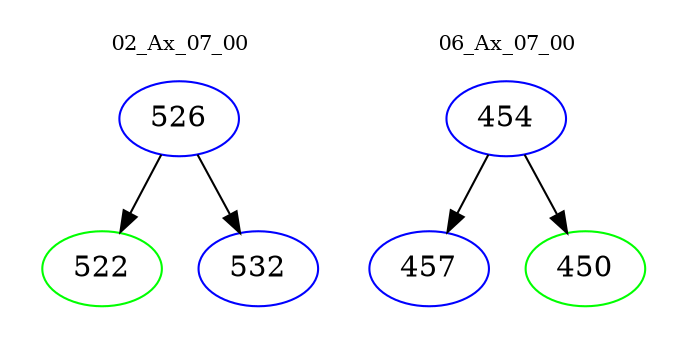 digraph{
subgraph cluster_0 {
color = white
label = "02_Ax_07_00";
fontsize=10;
T0_526 [label="526", color="blue"]
T0_526 -> T0_522 [color="black"]
T0_522 [label="522", color="green"]
T0_526 -> T0_532 [color="black"]
T0_532 [label="532", color="blue"]
}
subgraph cluster_1 {
color = white
label = "06_Ax_07_00";
fontsize=10;
T1_454 [label="454", color="blue"]
T1_454 -> T1_457 [color="black"]
T1_457 [label="457", color="blue"]
T1_454 -> T1_450 [color="black"]
T1_450 [label="450", color="green"]
}
}
